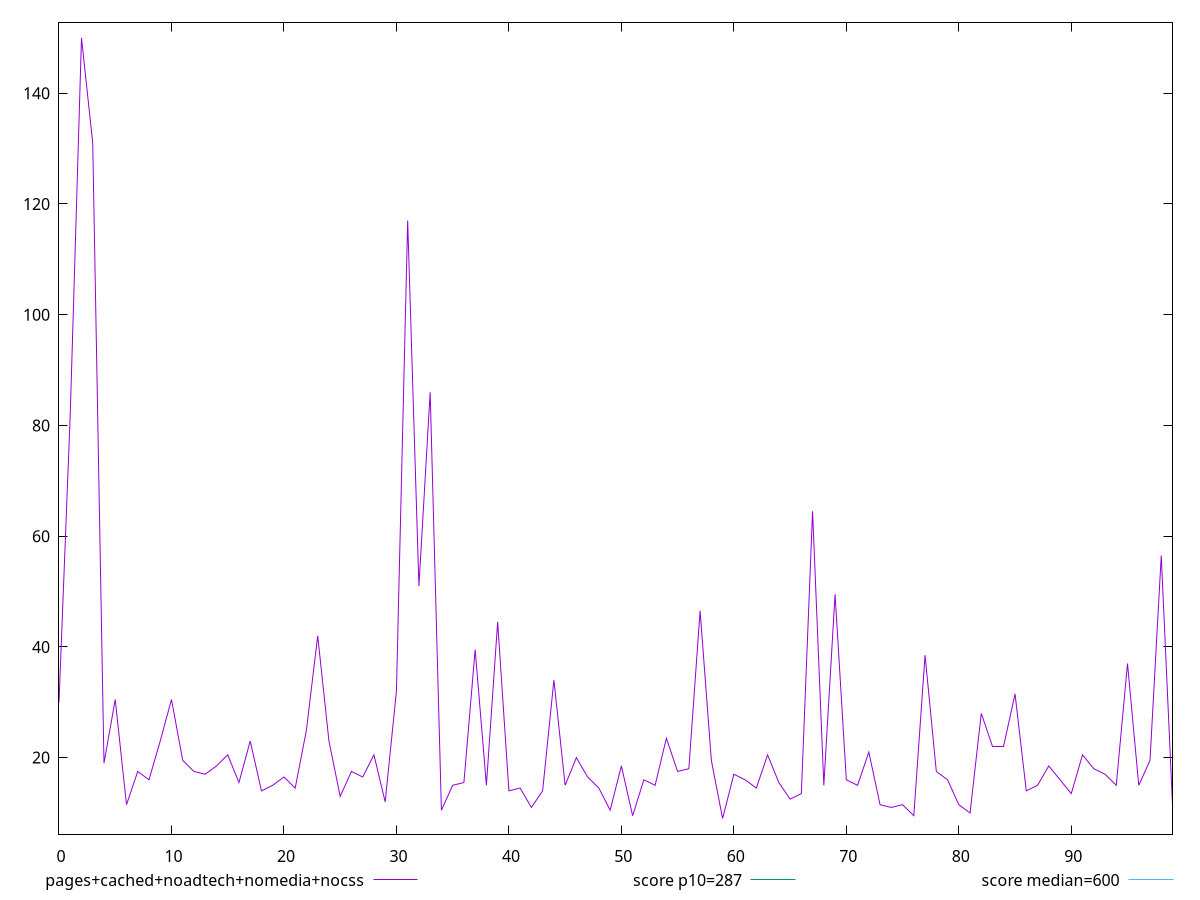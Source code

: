 reset

$pagesCachedNoadtechNomediaNocss <<EOF
0 30
1 82
2 150
3 131
4 19
5 30.5
6 11.5
7 17.5
8 16
9 23
10 30.5
11 19.5
12 17.5
13 17
14 18.5
15 20.5
16 15.5
17 23
18 14
19 15
20 16.5
21 14.5
22 25
23 42
24 23
25 13
26 17.5
27 16.5
28 20.5
29 12
30 32
31 117
32 51
33 86
34 10.5
35 15
36 15.5
37 39.5
38 15
39 44.5
40 14
41 14.5
42 11
43 14
44 34
45 15
46 20
47 16.5
48 14.5
49 10.5
50 18.5
51 9.5
52 16
53 15
54 23.5
55 17.5
56 18
57 46.5
58 19.5
59 9
60 17
61 16
62 14.5
63 20.5
64 15.5
65 12.5
66 13.5
67 64.5
68 15
69 49.5
70 16
71 15
72 21
73 11.5
74 11
75 11.5
76 9.5
77 38.5
78 17.5
79 16
80 11.5
81 10
82 28
83 22
84 22
85 31.5
86 14
87 15
88 18.5
89 16
90 13.5
91 20.5
92 18
93 17
94 15
95 37
96 15
97 19.5
98 56.5
99 11.5
EOF

set key outside below
set xrange [0:99]
set yrange [6.18:152.82]
set trange [6.18:152.82]
set terminal svg size 640, 500 enhanced background rgb 'white'
set output "report_00017_2021-02-10T15-08-03.406Z/total-blocking-time/comparison/line/4_vs_5.svg"

plot $pagesCachedNoadtechNomediaNocss title "pages+cached+noadtech+nomedia+nocss" with line, \
     287 title "score p10=287", \
     600 title "score median=600"

reset
